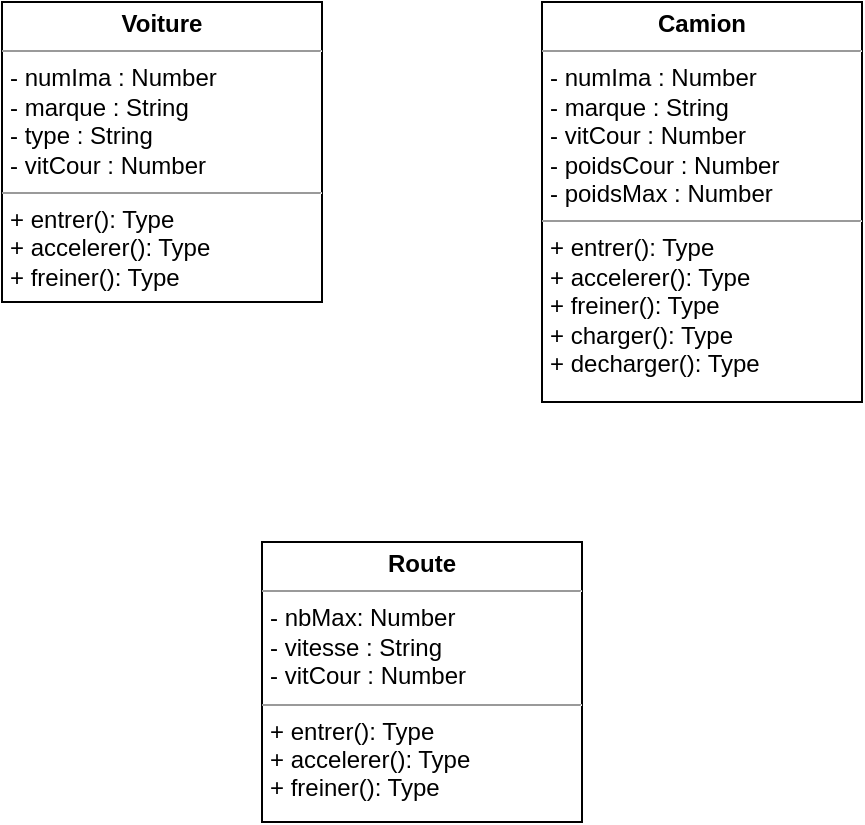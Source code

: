 <mxfile version="15.2.7" type="google"><diagram id="ASsAMsX-E5I9zDOrDPg8" name="Page-1"><mxGraphModel dx="460" dy="784" grid="1" gridSize="10" guides="1" tooltips="1" connect="1" arrows="1" fold="1" page="1" pageScale="1" pageWidth="827" pageHeight="1169" math="0" shadow="0"><root><mxCell id="0"/><mxCell id="1" parent="0"/><mxCell id="TFrCDsTpQBiybH2vR4ZA-1" value="&lt;p style=&quot;margin: 0px ; margin-top: 4px ; text-align: center&quot;&gt;&lt;b&gt;Voiture&lt;/b&gt;&lt;/p&gt;&lt;hr size=&quot;1&quot;&gt;&lt;p style=&quot;margin: 0px ; margin-left: 4px&quot;&gt;- numIma : Number&lt;/p&gt;&lt;p style=&quot;margin: 0px ; margin-left: 4px&quot;&gt;- marque : String&lt;/p&gt;&lt;p style=&quot;margin: 0px ; margin-left: 4px&quot;&gt;- type : String&lt;/p&gt;&lt;p style=&quot;margin: 0px ; margin-left: 4px&quot;&gt;- vitCour : Number&lt;/p&gt;&lt;hr size=&quot;1&quot;&gt;&lt;p style=&quot;margin: 0px ; margin-left: 4px&quot;&gt;+ entrer(): Type&lt;/p&gt;&lt;p style=&quot;margin: 0px ; margin-left: 4px&quot;&gt;+ accelerer(): Type&lt;br&gt;&lt;/p&gt;&lt;p style=&quot;margin: 0px ; margin-left: 4px&quot;&gt;+ freiner(): Type&lt;br&gt;&lt;/p&gt;" style="verticalAlign=top;align=left;overflow=fill;fontSize=12;fontFamily=Helvetica;html=1;" vertex="1" parent="1"><mxGeometry x="30" y="210" width="160" height="150" as="geometry"/></mxCell><mxCell id="TFrCDsTpQBiybH2vR4ZA-2" value="&lt;p style=&quot;margin: 0px ; margin-top: 4px ; text-align: center&quot;&gt;&lt;b&gt;Camion&lt;/b&gt;&lt;/p&gt;&lt;hr size=&quot;1&quot;&gt;&lt;p style=&quot;margin: 0px ; margin-left: 4px&quot;&gt;- numIma : Number&lt;/p&gt;&lt;p style=&quot;margin: 0px ; margin-left: 4px&quot;&gt;- marque : String&lt;/p&gt;&lt;p style=&quot;margin: 0px ; margin-left: 4px&quot;&gt;- vitCour : Number&lt;/p&gt;&lt;p style=&quot;margin: 0px ; margin-left: 4px&quot;&gt;- poidsCour : Number&lt;/p&gt;&lt;p style=&quot;margin: 0px ; margin-left: 4px&quot;&gt;- poidsMax : Number&lt;/p&gt;&lt;hr size=&quot;1&quot;&gt;&lt;p style=&quot;margin: 0px ; margin-left: 4px&quot;&gt;+ entrer(): Type&lt;/p&gt;&lt;p style=&quot;margin: 0px ; margin-left: 4px&quot;&gt;+ accelerer(): Type&lt;br&gt;&lt;/p&gt;&lt;p style=&quot;margin: 0px ; margin-left: 4px&quot;&gt;+ freiner(): Type&lt;br&gt;&lt;/p&gt;&lt;p style=&quot;margin: 0px ; margin-left: 4px&quot;&gt;+ charger(): Type&lt;br&gt;&lt;/p&gt;&lt;p style=&quot;margin: 0px ; margin-left: 4px&quot;&gt;+ decharger(): Type&lt;br&gt;&lt;/p&gt;" style="verticalAlign=top;align=left;overflow=fill;fontSize=12;fontFamily=Helvetica;html=1;" vertex="1" parent="1"><mxGeometry x="300" y="210" width="160" height="200" as="geometry"/></mxCell><mxCell id="TFrCDsTpQBiybH2vR4ZA-3" value="&lt;p style=&quot;margin: 0px ; margin-top: 4px ; text-align: center&quot;&gt;&lt;b&gt;Route&lt;/b&gt;&lt;/p&gt;&lt;hr size=&quot;1&quot;&gt;&lt;p style=&quot;margin: 0px ; margin-left: 4px&quot;&gt;- nbMax: Number&lt;/p&gt;&lt;p style=&quot;margin: 0px ; margin-left: 4px&quot;&gt;- vitesse : String&lt;/p&gt;&lt;p style=&quot;margin: 0px ; margin-left: 4px&quot;&gt;- vitCour : Number&lt;/p&gt;&lt;hr size=&quot;1&quot;&gt;&lt;p style=&quot;margin: 0px ; margin-left: 4px&quot;&gt;+ entrer(): Type&lt;/p&gt;&lt;p style=&quot;margin: 0px ; margin-left: 4px&quot;&gt;+ accelerer(): Type&lt;br&gt;&lt;/p&gt;&lt;p style=&quot;margin: 0px ; margin-left: 4px&quot;&gt;+ freiner(): Type&lt;br&gt;&lt;/p&gt;" style="verticalAlign=top;align=left;overflow=fill;fontSize=12;fontFamily=Helvetica;html=1;" vertex="1" parent="1"><mxGeometry x="160" y="480" width="160" height="140" as="geometry"/></mxCell></root></mxGraphModel></diagram></mxfile>